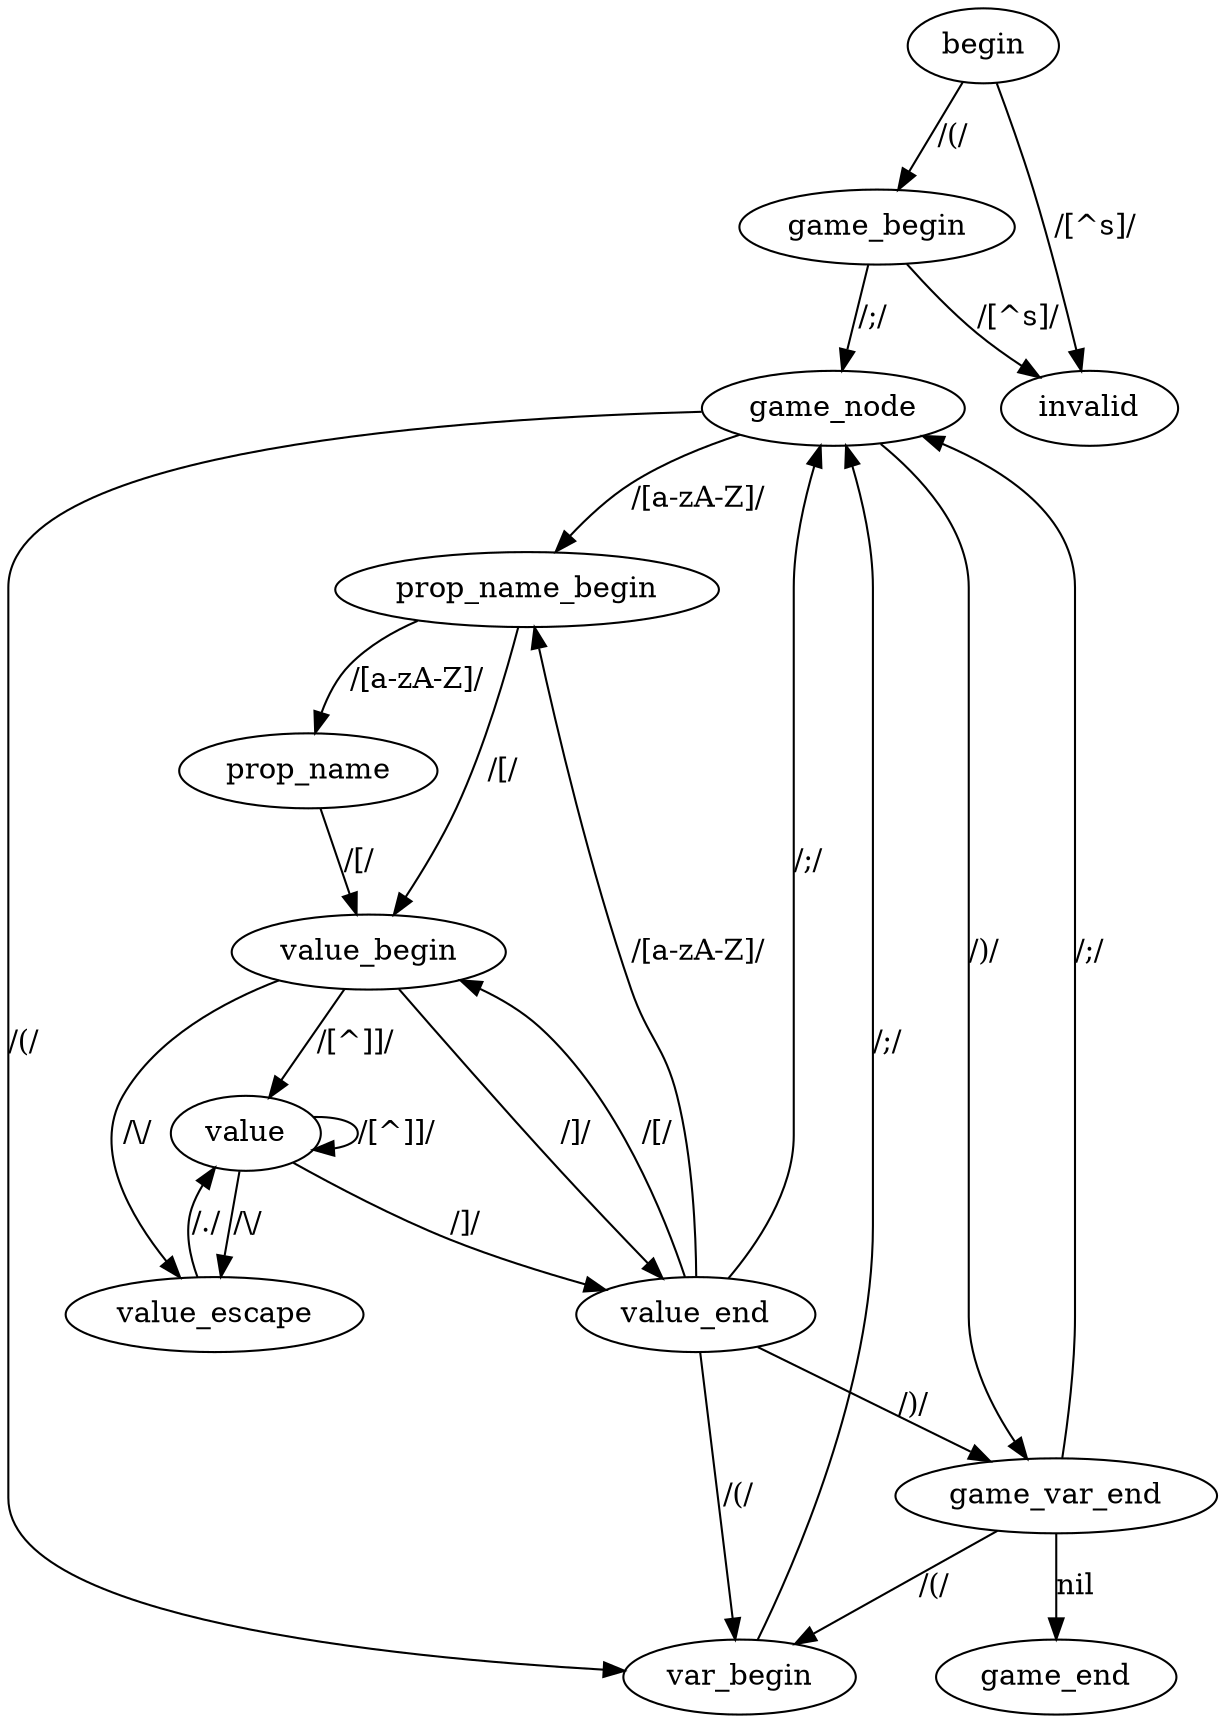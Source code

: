 digraph SGF_STATE_MACHINE {
begin[rank = 0];
value_end[];
game_node[];
value_end -> game_node[label="/;/"];
var_begin[rank = 2];
value_end -> var_begin[label="/\(/"];
prop_name_begin[];
value_end -> prop_name_begin[label="/[a-zA-Z]/"];
value_begin[];
value_end -> value_begin[label="/\[/"];
game_var_end[];
value_end -> game_var_end[label="/\)/"];
game_var_end -> game_node[label="/;/"];
game_var_end -> var_begin[label="/\(/"];
game_end[rank = 100];
game_var_end -> game_end[label="nil"];
value[];
value_begin -> value[label="/[^\]]/"];
value_escape[];
value_begin -> value_escape[label="/\\/"];
value_begin -> value_end[label="/\]/"];
value -> value_escape[label="/\\/"];
value -> value[label="/[^\]]/"];
value -> value_end[label="/\]/"];
game_node -> var_begin[label="/\(/"];
game_node -> prop_name_begin[label="/[a-zA-Z]/"];
game_node -> game_var_end[label="/\)/"];
game_begin[rank = 1];
begin -> game_begin[label="/\(/"];
invalid[rank = 100];
begin -> invalid[label="/[^\s]/"];
prop_name[];
prop_name_begin -> prop_name[label="/[a-zA-Z]/"];
prop_name_begin -> value_begin[label="/\[/"];
game_begin -> game_node[label="/;/"];
game_begin -> invalid[label="/[^\s]/"];
value_escape -> value[label="/./"];
var_begin -> game_node[label="/;/"];
prop_name -> value_begin[label="/\[/"];
}
